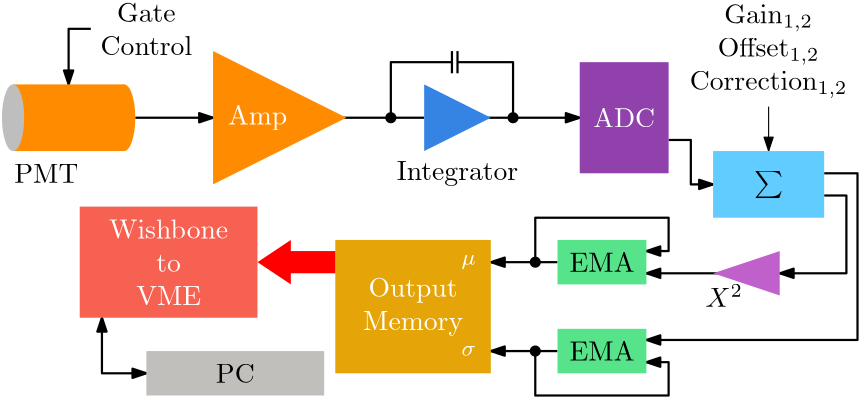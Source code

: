 <?xml version="1.0"?>
<!DOCTYPE ipe SYSTEM "ipe.dtd">
<ipe version="70218" creator="Ipe 7.2.28">
<info created="D:20211229201030" modified="D:20240405210544"/>
<ipestyle name="basic">
<symbol name="arrow/arc(spx)">
<path stroke="sym-stroke" fill="sym-stroke" pen="sym-pen">
0 0 m
-1 0.333 l
-1 -0.333 l
h
</path>
</symbol>
<symbol name="arrow/farc(spx)">
<path stroke="sym-stroke" fill="white" pen="sym-pen">
0 0 m
-1 0.333 l
-1 -0.333 l
h
</path>
</symbol>
<symbol name="arrow/ptarc(spx)">
<path stroke="sym-stroke" fill="sym-stroke" pen="sym-pen">
0 0 m
-1 0.333 l
-0.8 0 l
-1 -0.333 l
h
</path>
</symbol>
<symbol name="arrow/fptarc(spx)">
<path stroke="sym-stroke" fill="white" pen="sym-pen">
0 0 m
-1 0.333 l
-0.8 0 l
-1 -0.333 l
h
</path>
</symbol>
<symbol name="mark/circle(sx)" transformations="translations">
<path fill="sym-stroke">
0.6 0 0 0.6 0 0 e
0.4 0 0 0.4 0 0 e
</path>
</symbol>
<symbol name="mark/disk(sx)" transformations="translations">
<path fill="sym-stroke">
0.6 0 0 0.6 0 0 e
</path>
</symbol>
<symbol name="mark/fdisk(sfx)" transformations="translations">
<group>
<path fill="sym-fill">
0.5 0 0 0.5 0 0 e
</path>
<path fill="sym-stroke" fillrule="eofill">
0.6 0 0 0.6 0 0 e
0.4 0 0 0.4 0 0 e
</path>
</group>
</symbol>
<symbol name="mark/box(sx)" transformations="translations">
<path fill="sym-stroke" fillrule="eofill">
-0.6 -0.6 m
0.6 -0.6 l
0.6 0.6 l
-0.6 0.6 l
h
-0.4 -0.4 m
0.4 -0.4 l
0.4 0.4 l
-0.4 0.4 l
h
</path>
</symbol>
<symbol name="mark/square(sx)" transformations="translations">
<path fill="sym-stroke">
-0.6 -0.6 m
0.6 -0.6 l
0.6 0.6 l
-0.6 0.6 l
h
</path>
</symbol>
<symbol name="mark/fsquare(sfx)" transformations="translations">
<group>
<path fill="sym-fill">
-0.5 -0.5 m
0.5 -0.5 l
0.5 0.5 l
-0.5 0.5 l
h
</path>
<path fill="sym-stroke" fillrule="eofill">
-0.6 -0.6 m
0.6 -0.6 l
0.6 0.6 l
-0.6 0.6 l
h
-0.4 -0.4 m
0.4 -0.4 l
0.4 0.4 l
-0.4 0.4 l
h
</path>
</group>
</symbol>
<symbol name="mark/cross(sx)" transformations="translations">
<group>
<path fill="sym-stroke">
-0.43 -0.57 m
0.57 0.43 l
0.43 0.57 l
-0.57 -0.43 l
h
</path>
<path fill="sym-stroke">
-0.43 0.57 m
0.57 -0.43 l
0.43 -0.57 l
-0.57 0.43 l
h
</path>
</group>
</symbol>
<symbol name="arrow/fnormal(spx)">
<path stroke="sym-stroke" fill="white" pen="sym-pen">
0 0 m
-1 0.333 l
-1 -0.333 l
h
</path>
</symbol>
<symbol name="arrow/pointed(spx)">
<path stroke="sym-stroke" fill="sym-stroke" pen="sym-pen">
0 0 m
-1 0.333 l
-0.8 0 l
-1 -0.333 l
h
</path>
</symbol>
<symbol name="arrow/fpointed(spx)">
<path stroke="sym-stroke" fill="white" pen="sym-pen">
0 0 m
-1 0.333 l
-0.8 0 l
-1 -0.333 l
h
</path>
</symbol>
<symbol name="arrow/linear(spx)">
<path stroke="sym-stroke" pen="sym-pen">
-1 0.333 m
0 0 l
-1 -0.333 l
</path>
</symbol>
<symbol name="arrow/fdouble(spx)">
<path stroke="sym-stroke" fill="white" pen="sym-pen">
0 0 m
-1 0.333 l
-1 -0.333 l
h
-1 0 m
-2 0.333 l
-2 -0.333 l
h
</path>
</symbol>
<symbol name="arrow/double(spx)">
<path stroke="sym-stroke" fill="sym-stroke" pen="sym-pen">
0 0 m
-1 0.333 l
-1 -0.333 l
h
-1 0 m
-2 0.333 l
-2 -0.333 l
h
</path>
</symbol>
<symbol name="arrow/mid-normal(spx)">
<path stroke="sym-stroke" fill="sym-stroke" pen="sym-pen">
0.5 0 m
-0.5 0.333 l
-0.5 -0.333 l
h
</path>
</symbol>
<symbol name="arrow/mid-fnormal(spx)">
<path stroke="sym-stroke" fill="white" pen="sym-pen">
0.5 0 m
-0.5 0.333 l
-0.5 -0.333 l
h
</path>
</symbol>
<symbol name="arrow/mid-pointed(spx)">
<path stroke="sym-stroke" fill="sym-stroke" pen="sym-pen">
0.5 0 m
-0.5 0.333 l
-0.3 0 l
-0.5 -0.333 l
h
</path>
</symbol>
<symbol name="arrow/mid-fpointed(spx)">
<path stroke="sym-stroke" fill="white" pen="sym-pen">
0.5 0 m
-0.5 0.333 l
-0.3 0 l
-0.5 -0.333 l
h
</path>
</symbol>
<symbol name="arrow/mid-double(spx)">
<path stroke="sym-stroke" fill="sym-stroke" pen="sym-pen">
1 0 m
0 0.333 l
0 -0.333 l
h
0 0 m
-1 0.333 l
-1 -0.333 l
h
</path>
</symbol>
<symbol name="arrow/mid-fdouble(spx)">
<path stroke="sym-stroke" fill="white" pen="sym-pen">
1 0 m
0 0.333 l
0 -0.333 l
h
0 0 m
-1 0.333 l
-1 -0.333 l
h
</path>
</symbol>
<anglesize name="22.5 deg" value="22.5"/>
<anglesize name="30 deg" value="30"/>
<anglesize name="45 deg" value="45"/>
<anglesize name="60 deg" value="60"/>
<anglesize name="90 deg" value="90"/>
<arrowsize name="large" value="10"/>
<arrowsize name="small" value="5"/>
<arrowsize name="tiny" value="3"/>
<color name="blue" value="0 0 1"/>
<color name="brown" value="0.647 0.165 0.165"/>
<color name="darkblue" value="0 0 0.545"/>
<color name="darkcyan" value="0 0.545 0.545"/>
<color name="darkgray" value="0.663"/>
<color name="darkgreen" value="0 0.392 0"/>
<color name="darkmagenta" value="0.545 0 0.545"/>
<color name="darkorange" value="1 0.549 0"/>
<color name="darkred" value="0.545 0 0"/>
<color name="gold" value="1 0.843 0"/>
<color name="gray" value="0.745"/>
<color name="green" value="0 1 0"/>
<color name="lightblue" value="0.678 0.847 0.902"/>
<color name="lightcyan" value="0.878 1 1"/>
<color name="lightgray" value="0.827"/>
<color name="lightgreen" value="0.565 0.933 0.565"/>
<color name="lightyellow" value="1 1 0.878"/>
<color name="navy" value="0 0 0.502"/>
<color name="orange" value="1 0.647 0"/>
<color name="pink" value="1 0.753 0.796"/>
<color name="purple" value="0.627 0.125 0.941"/>
<color name="red" value="1 0 0"/>
<color name="seagreen" value="0.18 0.545 0.341"/>
<color name="turquoise" value="0.251 0.878 0.816"/>
<color name="violet" value="0.933 0.51 0.933"/>
<color name="yellow" value="1 1 0"/>
<dashstyle name="dash dot dotted" value="[4 2 1 2 1 2] 0"/>
<dashstyle name="dash dotted" value="[4 2 1 2] 0"/>
<dashstyle name="dashed" value="[4] 0"/>
<dashstyle name="dotted" value="[1 3] 0"/>
<gridsize name="10 pts (~3.5 mm)" value="10"/>
<gridsize name="14 pts (~5 mm)" value="14"/>
<gridsize name="16 pts (~6 mm)" value="16"/>
<gridsize name="20 pts (~7 mm)" value="20"/>
<gridsize name="28 pts (~10 mm)" value="28"/>
<gridsize name="32 pts (~12 mm)" value="32"/>
<gridsize name="4 pts" value="4"/>
<gridsize name="56 pts (~20 mm)" value="56"/>
<gridsize name="8 pts (~3 mm)" value="8"/>
<opacity name="10%" value="0.1"/>
<opacity name="30%" value="0.3"/>
<opacity name="50%" value="0.5"/>
<opacity name="75%" value="0.75"/>
<pen name="fat" value="1.2"/>
<pen name="heavier" value="0.8"/>
<pen name="ultrafat" value="2"/>
<symbolsize name="large" value="5"/>
<symbolsize name="small" value="2"/>
<symbolsize name="tiny" value="1.1"/>
<textsize name="Huge" value="\Huge"/>
<textsize name="LARGE" value="\LARGE"/>
<textsize name="Large" value="\Large"/>
<textsize name="footnote" value="\footnotesize"/>
<textsize name="huge" value="\huge"/>
<textsize name="large" value="\large"/>
<textsize name="small" value="\small"/>
<textsize name="tiny" value="\tiny"/>
<textstyle name="center" begin="\begin{center}" end="\end{center}"/>
<textstyle name="item" begin="\begin{itemize}\item{}" end="\end{itemize}"/>
<textstyle name="itemize" begin="\begin{itemize}" end="\end{itemize}"/>
<tiling name="falling" angle="-60" step="4" width="1"/>
<tiling name="rising" angle="30" step="4" width="1"/>
</ipestyle>
<page>
<layer name="alpha"/>
<view layers="alpha" active="alpha"/>
<path layer="alpha" stroke="black" pen="heavier" arrow="normal/small" rarrow="normal/small">
88 540 m
72 540 l
72 560 l
</path>
<path stroke="black" arrow="normal/small">
312 636 m
312 620 l
</path>
<path matrix="1.14286 0 0 1 -26.8571 0" stroke="black" pen="heavier">
160 632 m
188 632 l
</path>
<path stroke="black" pen="heavier" rarrow="normal/small">
60 644 m
60 664 l
68 664 l
</path>
<path matrix="1.125 0 0 1 -30.5002 0" stroke="black" pen="heavier" arrow="normal/small">
212 632 m
244 632 l
</path>
<path stroke="black" pen="heavier" arrow="normal/small">
276 624 m
284 624 l
284 608 l
292 608 l
</path>
<path stroke="black" pen="heavier" rarrow="normal/small">
212 548 m
236 548 l
</path>
<path stroke="black" pen="heavier" rarrow="normal/small">
212 580 m
236 580 l
</path>
<path stroke="black" pen="heavier" arrow="normal/small">
228 580 m
228 596 l
276 596 l
276 584 l
268 584 l
</path>
<path stroke="black" pen="heavier" arrow="normal/small">
228 548 m
228 532 l
276 532 l
276 544 l
268 544 l
</path>
<path matrix="1.16667 0 0 1 -44.6667 0" stroke="black" pen="heavier" rarrow="normal/small">
268 576 m
292 576 l
</path>
<path stroke="black" pen="heavier" arrow="normal/small">
332 604 m
340 604 l
340 576 l
316 576 l
</path>
<path stroke="black" pen="heavier" arrow="normal/small">
332 612 m
344 612 l
344 552 l
268 552 l
</path>
<path matrix="1 0 0 1 -192 -164" stroke="black" pen="heavier" arrow="normal/small">
276 796 m
304 796 l
</path>
<text matrix="1 0 0 1 120 -112" transformations="translations" pos="192 768" stroke="black" type="minipage" width="64.996" height="19.259" depth="14.31" halign="center" valign="center" style="center">Gain$_{1,2}$\\
Offset$_{1,2}$\\
Correction$_{1,2}$</text>
<path matrix="1 0 0 1 -192 -164" fill="darkorange">
4 0 0 12 272 796 e
</path>
<path matrix="1 0 0 1 -192 -164" fill="darkorange">
272 808 m
232 808 l
232 784 l
272 784 l
</path>
<path matrix="0.333333 0 0 1 -50.667 -152" fill="gray">
12 0 0 12 272 784 e
</path>
<path matrix="1 0 0 1 -192 -160" fill="darkorange">
304 816 m
304 768 l
352 792 l
304 816 l
</path>
<text matrix="1 0 0 1 -184 -164" transformations="translations" pos="312 796" stroke="white" type="label" width="21.309" height="6.815" depth="1.93" halign="center" valign="center">Amp</text>
<text matrix="1 0 0 1 -16 -120" transformations="translations" pos="68 732" stroke="black" type="label" width="23.108" height="6.808" depth="0" halign="center" valign="center">PMT</text>
<path matrix="1 0 0 1 52 0" fill="0.208 0.518 0.894">
160 632 m
136 644 l
136 620 l
160 632 l
</path>
<path stroke="black" pen="heavier">
200 656 m
200 648 l
</path>
<path stroke="black" pen="heavier">
200 652 m
220 652 l
220 632 l
</path>
<path matrix="1 0 0 1 -240 -100" fill="black">
2 0 0 2 416 732 e
</path>
<path matrix="1 0 0 1 -196 -100" fill="black">
2 0 0 2 416 732 e
</path>
<text matrix="1 0 0 1 12 0" transformations="translations" pos="188 612" stroke="black" type="label" width="43.78" height="6.815" depth="1.93" halign="center" valign="center">Integrator</text>
<path stroke="black" pen="heavier">
198 656 m
198 648 l
</path>
<path stroke="black" pen="heavier">
198 652 m
176 652 l
176 632 l
</path>
<path matrix="1 0 0 0.6 20 159.2" fill="0.38 0.799 1">
272 768 m
272 728 l
312 728 l
312 768 l
h
</path>
<text matrix="1 0 0 1 -32 -140" transformations="translations" pos="344 748" stroke="black" type="label" width="10.516" height="7.473" depth="2.49" halign="center" valign="center" style="math">\sum</text>
<path matrix="1 0 0 1 -64 -64" fill="0.753 0.38 0.796">
380 648 m
380 632 l
356 640 l
h
</path>
<text matrix="1 0 0 1 -28 -16" transformations="translations" pos="324 584" stroke="black" type="label" width="13.505" height="8.11" depth="0" halign="center" valign="center" style="math">X^{2}</text>
<path matrix="1.33333 0 0 1.25 -64 -300" fill="0.965 0.38 0.318">
96 720 m
96 688 l
144 688 l
144 720 l
h
</path>
<text matrix="1 0 0 1 -56 -108" transformations="translations" pos="152 688" stroke="white" type="minipage" width="49.595" height="17.899" depth="12.93" halign="center" valign="center">\center Wishbone\\
to\\
VME</text>
<path matrix="1.07692 0 0 1.5 -33.5385 -492" fill="0.898 0.647 0.039">
176 720 m
176 688 l
228 688 l
228 720 l
h
</path>
<text matrix="1 0 0 1 0 -148" transformations="translations" pos="184 712" stroke="white" type="minipage" width="54.053" height="12.84" depth="7.86" halign="center" valign="center">\center Output \\
Memory</text>
<path matrix="1 0 0 1 -16 -124" fill="red">
172 708 m
172 700 l
156 700 l
156 696 l
144 704 l
156 712 l
156 708 l
172 708 l
</path>
<path matrix="1.45454 0 0 0.5 -144.727 212" fill="0.753 0.749 0.737">
160 672 m
160 640 l
204 640 l
204 672 l
h
</path>
<text matrix="1 0 0 1 -60 -116" transformations="translations" pos="180 656" stroke="black" type="label" width="13.975" height="6.808" depth="0" halign="center" valign="center">PC</text>
<path matrix="0.666667 0 0 0.5 -9.33333 300" fill="0.341 0.89 0.537">
368 576 m
368 544 l
416 544 l
416 576 l
h
</path>
<text matrix="1 0 0 1 -136 24" transformations="translations" pos="388 556" stroke="black" type="label" width="23.385" height="6.808" depth="0" halign="center" valign="center">EMA</text>
<path matrix="0.666667 0 0 1 153.333 -116" fill="0.569 0.255 0.675">
136 768 m
136 728 l
184 728 l
184 768 l
h
</path>
<text matrix="1 0 0 1 116 -120" transformations="translations" pos="144 752" stroke="white" type="label" width="22.278" height="6.808" depth="0" halign="center" valign="center">ADC</text>
<text matrix="1 0 0 1 -140 -212" transformations="translations" pos="344 792" stroke="white" type="label" width="5.094" height="3.431" depth="1.55" halign="center" valign="center" size="footnote" style="math">\mu</text>
<text matrix="1 0 0 1 -140 -244" transformations="translations" pos="344 792" stroke="white" type="label" width="5.125" height="3.432" depth="0" halign="center" valign="center" size="footnote" style="math">\sigma</text>
<text matrix="0.322219 0 0 0.875843 63.5114 78.9369" transformations="translations" pos="76 668" stroke="black" type="minipage" width="42.061" height="11.873" depth="6.89" halign="center" valign="center" style="center">Gate\\
Control</text>
<path matrix="1 0 0 1 -188 -152" fill="black">
2 0 0 2 416 732 e
</path>
<path matrix="1 0 0 1 -188 -184" fill="black">
2 0 0 2 416 732 e
</path>
<path matrix="0.666667 0 0 0.5 -9.33333 268" fill="0.341 0.89 0.537">
368 576 m
368 544 l
416 544 l
416 576 l
h
</path>
<text matrix="1 0 0 1 -136 -8" transformations="translations" pos="388 556" stroke="black" type="label" width="23.385" height="6.808" depth="0" halign="center" valign="center">EMA</text>
</page>
</ipe>
